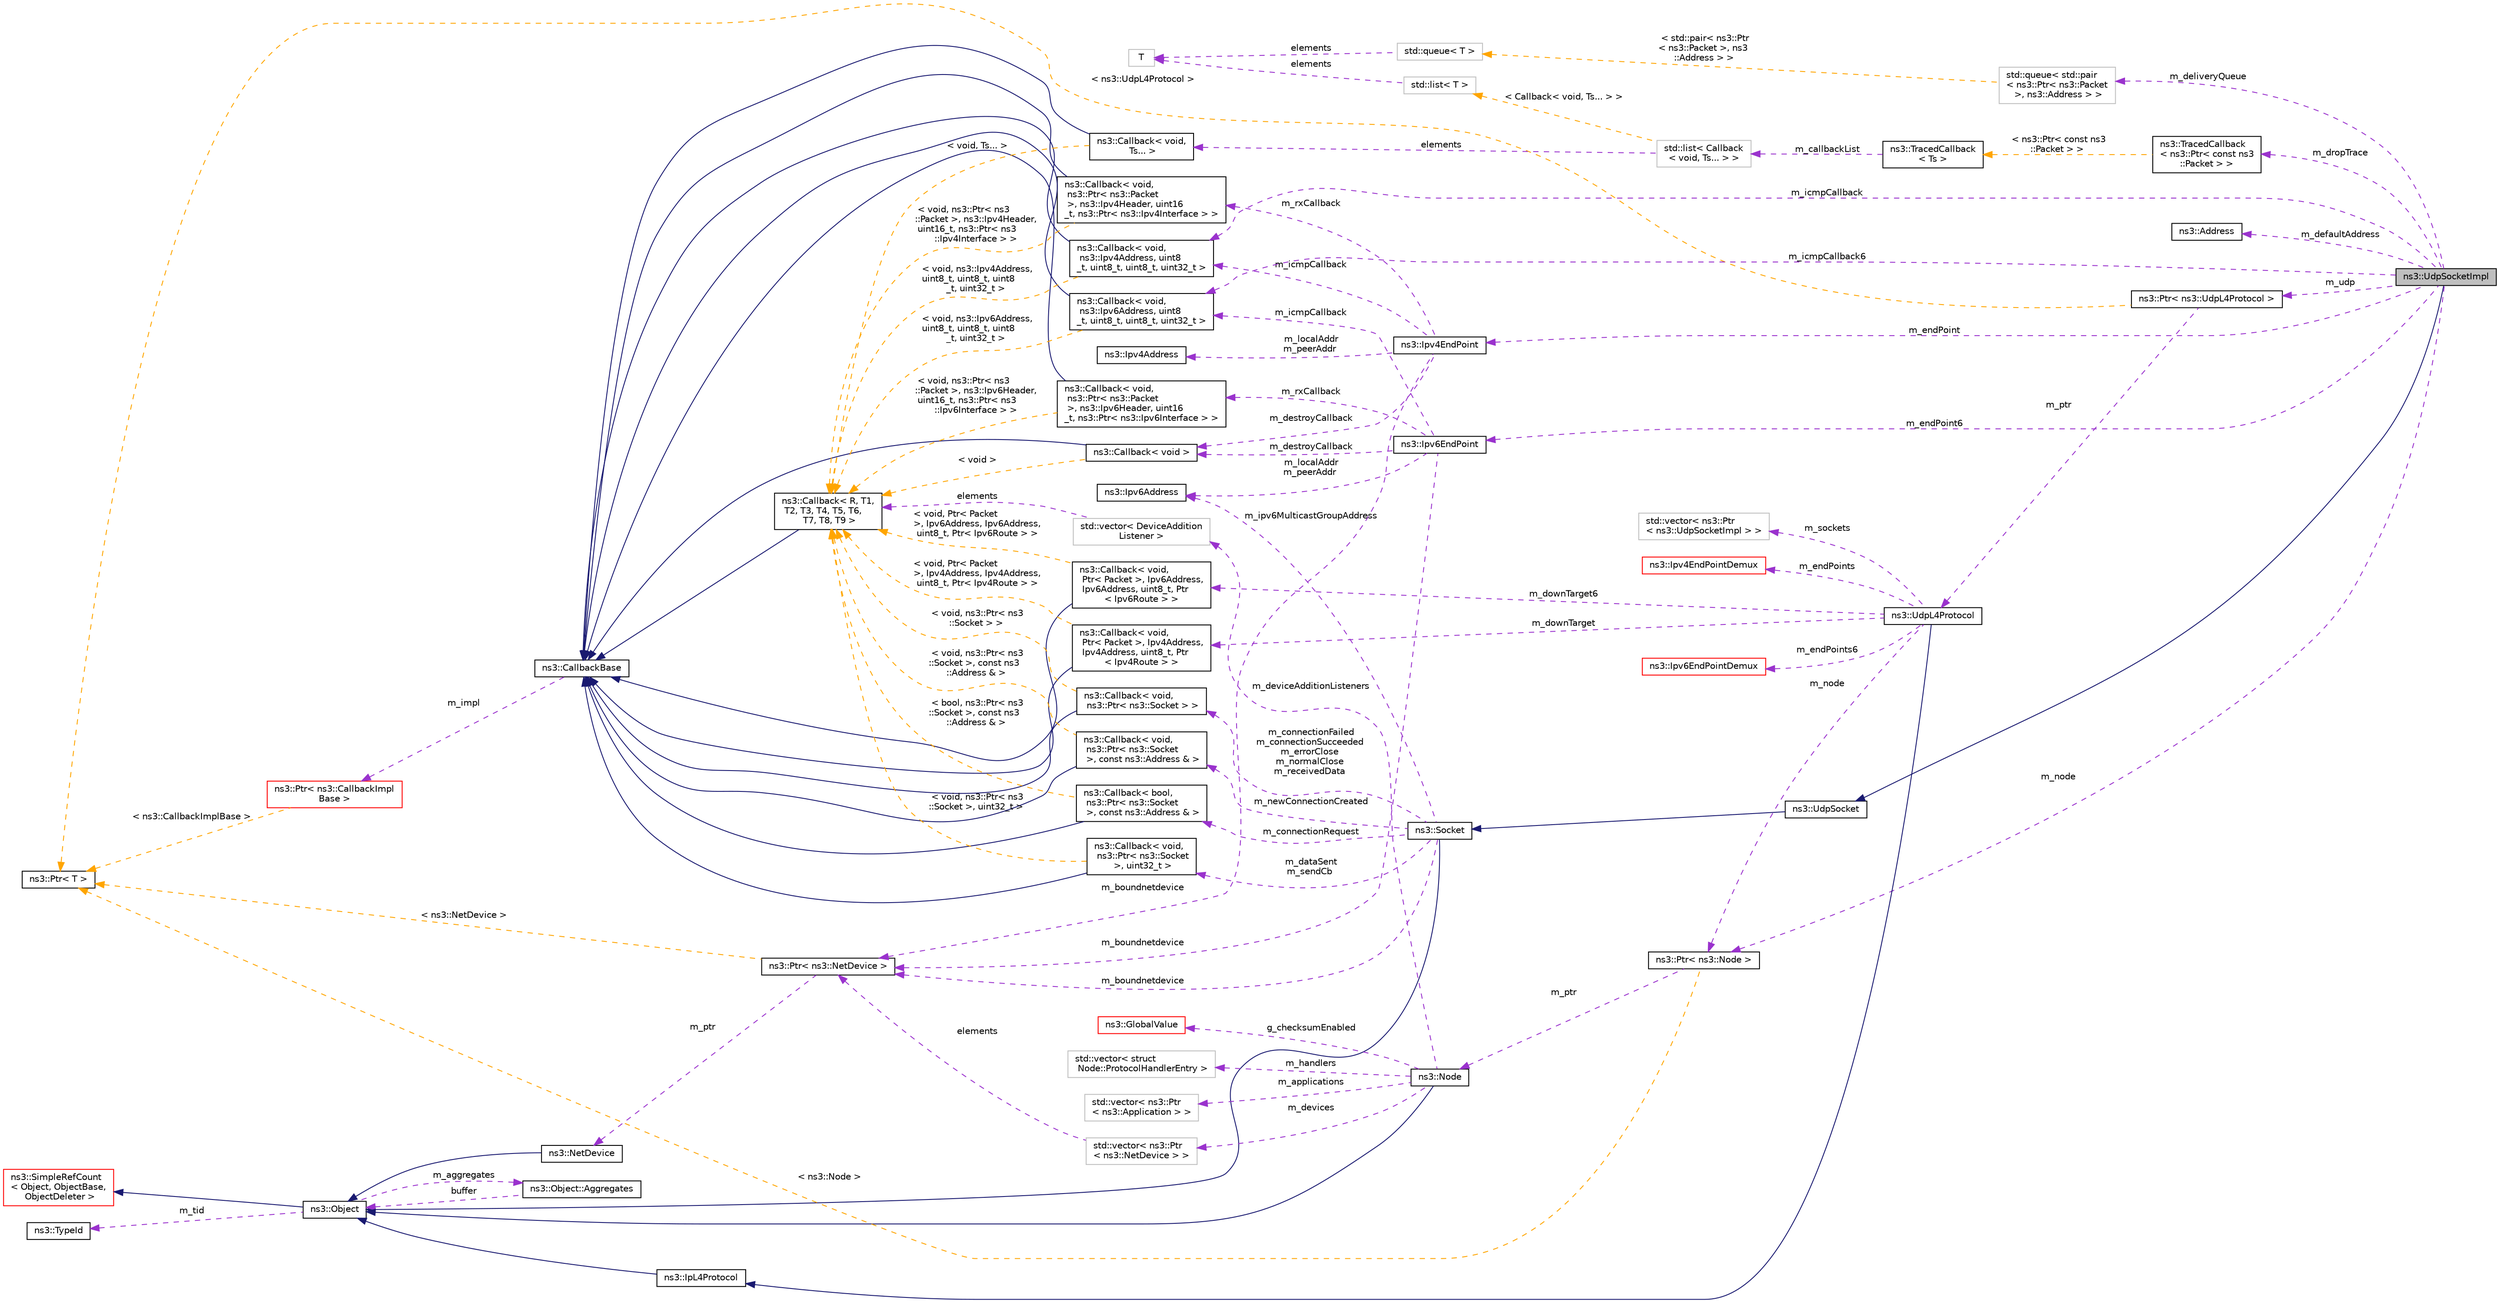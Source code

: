 digraph "ns3::UdpSocketImpl"
{
 // LATEX_PDF_SIZE
  edge [fontname="Helvetica",fontsize="10",labelfontname="Helvetica",labelfontsize="10"];
  node [fontname="Helvetica",fontsize="10",shape=record];
  rankdir="LR";
  Node1 [label="ns3::UdpSocketImpl",height=0.2,width=0.4,color="black", fillcolor="grey75", style="filled", fontcolor="black",tooltip="A sockets interface to UDP."];
  Node2 -> Node1 [dir="back",color="midnightblue",fontsize="10",style="solid",fontname="Helvetica"];
  Node2 [label="ns3::UdpSocket",height=0.2,width=0.4,color="black", fillcolor="white", style="filled",URL="$classns3_1_1_udp_socket.html",tooltip="(abstract) base class of all UdpSockets"];
  Node3 -> Node2 [dir="back",color="midnightblue",fontsize="10",style="solid",fontname="Helvetica"];
  Node3 [label="ns3::Socket",height=0.2,width=0.4,color="black", fillcolor="white", style="filled",URL="$classns3_1_1_socket.html",tooltip="A low-level Socket API based loosely on the BSD Socket API."];
  Node4 -> Node3 [dir="back",color="midnightblue",fontsize="10",style="solid",fontname="Helvetica"];
  Node4 [label="ns3::Object",height=0.2,width=0.4,color="black", fillcolor="white", style="filled",URL="$classns3_1_1_object.html",tooltip="A base class which provides memory management and object aggregation."];
  Node5 -> Node4 [dir="back",color="midnightblue",fontsize="10",style="solid",fontname="Helvetica"];
  Node5 [label="ns3::SimpleRefCount\l\< Object, ObjectBase,\l ObjectDeleter \>",height=0.2,width=0.4,color="red", fillcolor="white", style="filled",URL="$classns3_1_1_simple_ref_count.html",tooltip=" "];
  Node9 -> Node4 [dir="back",color="darkorchid3",fontsize="10",style="dashed",label=" m_tid" ,fontname="Helvetica"];
  Node9 [label="ns3::TypeId",height=0.2,width=0.4,color="black", fillcolor="white", style="filled",URL="$classns3_1_1_type_id.html",tooltip="a unique identifier for an interface."];
  Node10 -> Node4 [dir="back",color="darkorchid3",fontsize="10",style="dashed",label=" m_aggregates" ,fontname="Helvetica"];
  Node10 [label="ns3::Object::Aggregates",height=0.2,width=0.4,color="black", fillcolor="white", style="filled",URL="$structns3_1_1_object_1_1_aggregates.html",tooltip="The list of Objects aggregated to this one."];
  Node4 -> Node10 [dir="back",color="darkorchid3",fontsize="10",style="dashed",label=" buffer" ,fontname="Helvetica"];
  Node11 -> Node3 [dir="back",color="darkorchid3",fontsize="10",style="dashed",label=" m_boundnetdevice" ,fontname="Helvetica"];
  Node11 [label="ns3::Ptr\< ns3::NetDevice \>",height=0.2,width=0.4,color="black", fillcolor="white", style="filled",URL="$classns3_1_1_ptr.html",tooltip=" "];
  Node12 -> Node11 [dir="back",color="darkorchid3",fontsize="10",style="dashed",label=" m_ptr" ,fontname="Helvetica"];
  Node12 [label="ns3::NetDevice",height=0.2,width=0.4,color="black", fillcolor="white", style="filled",URL="$classns3_1_1_net_device.html",tooltip="Network layer to device interface."];
  Node4 -> Node12 [dir="back",color="midnightblue",fontsize="10",style="solid",fontname="Helvetica"];
  Node13 -> Node11 [dir="back",color="orange",fontsize="10",style="dashed",label=" \< ns3::NetDevice \>" ,fontname="Helvetica"];
  Node13 [label="ns3::Ptr\< T \>",height=0.2,width=0.4,color="black", fillcolor="white", style="filled",URL="$classns3_1_1_ptr.html",tooltip="Smart pointer class similar to boost::intrusive_ptr."];
  Node14 -> Node3 [dir="back",color="darkorchid3",fontsize="10",style="dashed",label=" m_ipv6MulticastGroupAddress" ,fontname="Helvetica"];
  Node14 [label="ns3::Ipv6Address",height=0.2,width=0.4,color="black", fillcolor="white", style="filled",URL="$classns3_1_1_ipv6_address.html",tooltip="Describes an IPv6 address."];
  Node15 -> Node3 [dir="back",color="darkorchid3",fontsize="10",style="dashed",label=" m_newConnectionCreated" ,fontname="Helvetica"];
  Node15 [label="ns3::Callback\< void,\l ns3::Ptr\< ns3::Socket\l \>, const ns3::Address & \>",height=0.2,width=0.4,color="black", fillcolor="white", style="filled",URL="$classns3_1_1_callback.html",tooltip=" "];
  Node16 -> Node15 [dir="back",color="midnightblue",fontsize="10",style="solid",fontname="Helvetica"];
  Node16 [label="ns3::CallbackBase",height=0.2,width=0.4,color="black", fillcolor="white", style="filled",URL="$classns3_1_1_callback_base.html",tooltip="Base class for Callback class."];
  Node17 -> Node16 [dir="back",color="darkorchid3",fontsize="10",style="dashed",label=" m_impl" ,fontname="Helvetica"];
  Node17 [label="ns3::Ptr\< ns3::CallbackImpl\lBase \>",height=0.2,width=0.4,color="red", fillcolor="white", style="filled",URL="$classns3_1_1_ptr.html",tooltip=" "];
  Node13 -> Node17 [dir="back",color="orange",fontsize="10",style="dashed",label=" \< ns3::CallbackImplBase \>" ,fontname="Helvetica"];
  Node20 -> Node15 [dir="back",color="orange",fontsize="10",style="dashed",label=" \< void, ns3::Ptr\< ns3\l::Socket \>, const ns3\l::Address & \>" ,fontname="Helvetica"];
  Node20 [label="ns3::Callback\< R, T1,\l T2, T3, T4, T5, T6,\l T7, T8, T9 \>",height=0.2,width=0.4,color="black", fillcolor="white", style="filled",URL="$classns3_1_1_callback.html",tooltip="Callback template class."];
  Node16 -> Node20 [dir="back",color="midnightblue",fontsize="10",style="solid",fontname="Helvetica"];
  Node21 -> Node3 [dir="back",color="darkorchid3",fontsize="10",style="dashed",label=" m_dataSent\nm_sendCb" ,fontname="Helvetica"];
  Node21 [label="ns3::Callback\< void,\l ns3::Ptr\< ns3::Socket\l \>, uint32_t \>",height=0.2,width=0.4,color="black", fillcolor="white", style="filled",URL="$classns3_1_1_callback.html",tooltip=" "];
  Node16 -> Node21 [dir="back",color="midnightblue",fontsize="10",style="solid",fontname="Helvetica"];
  Node20 -> Node21 [dir="back",color="orange",fontsize="10",style="dashed",label=" \< void, ns3::Ptr\< ns3\l::Socket \>, uint32_t \>" ,fontname="Helvetica"];
  Node22 -> Node3 [dir="back",color="darkorchid3",fontsize="10",style="dashed",label=" m_connectionFailed\nm_connectionSucceeded\nm_errorClose\nm_normalClose\nm_receivedData" ,fontname="Helvetica"];
  Node22 [label="ns3::Callback\< void,\l ns3::Ptr\< ns3::Socket \> \>",height=0.2,width=0.4,color="black", fillcolor="white", style="filled",URL="$classns3_1_1_callback.html",tooltip=" "];
  Node16 -> Node22 [dir="back",color="midnightblue",fontsize="10",style="solid",fontname="Helvetica"];
  Node20 -> Node22 [dir="back",color="orange",fontsize="10",style="dashed",label=" \< void, ns3::Ptr\< ns3\l::Socket \> \>" ,fontname="Helvetica"];
  Node23 -> Node3 [dir="back",color="darkorchid3",fontsize="10",style="dashed",label=" m_connectionRequest" ,fontname="Helvetica"];
  Node23 [label="ns3::Callback\< bool,\l ns3::Ptr\< ns3::Socket\l \>, const ns3::Address & \>",height=0.2,width=0.4,color="black", fillcolor="white", style="filled",URL="$classns3_1_1_callback.html",tooltip=" "];
  Node16 -> Node23 [dir="back",color="midnightblue",fontsize="10",style="solid",fontname="Helvetica"];
  Node20 -> Node23 [dir="back",color="orange",fontsize="10",style="dashed",label=" \< bool, ns3::Ptr\< ns3\l::Socket \>, const ns3\l::Address & \>" ,fontname="Helvetica"];
  Node24 -> Node1 [dir="back",color="darkorchid3",fontsize="10",style="dashed",label=" m_dropTrace" ,fontname="Helvetica"];
  Node24 [label="ns3::TracedCallback\l\< ns3::Ptr\< const ns3\l::Packet \> \>",height=0.2,width=0.4,color="black", fillcolor="white", style="filled",URL="$classns3_1_1_traced_callback.html",tooltip=" "];
  Node25 -> Node24 [dir="back",color="orange",fontsize="10",style="dashed",label=" \< ns3::Ptr\< const ns3\l::Packet \> \>" ,fontname="Helvetica"];
  Node25 [label="ns3::TracedCallback\l\< Ts \>",height=0.2,width=0.4,color="black", fillcolor="white", style="filled",URL="$classns3_1_1_traced_callback.html",tooltip="Forward calls to a chain of Callback."];
  Node26 -> Node25 [dir="back",color="darkorchid3",fontsize="10",style="dashed",label=" m_callbackList" ,fontname="Helvetica"];
  Node26 [label="std::list\< Callback\l\< void, Ts... \> \>",height=0.2,width=0.4,color="grey75", fillcolor="white", style="filled",tooltip=" "];
  Node27 -> Node26 [dir="back",color="darkorchid3",fontsize="10",style="dashed",label=" elements" ,fontname="Helvetica"];
  Node27 [label="ns3::Callback\< void,\l Ts... \>",height=0.2,width=0.4,color="black", fillcolor="white", style="filled",URL="$classns3_1_1_callback.html",tooltip=" "];
  Node16 -> Node27 [dir="back",color="midnightblue",fontsize="10",style="solid",fontname="Helvetica"];
  Node20 -> Node27 [dir="back",color="orange",fontsize="10",style="dashed",label=" \< void, Ts... \>" ,fontname="Helvetica"];
  Node28 -> Node26 [dir="back",color="orange",fontsize="10",style="dashed",label=" \< Callback\< void, Ts... \> \>" ,fontname="Helvetica"];
  Node28 [label="std::list\< T \>",height=0.2,width=0.4,color="grey75", fillcolor="white", style="filled",tooltip=" "];
  Node29 -> Node28 [dir="back",color="darkorchid3",fontsize="10",style="dashed",label=" elements" ,fontname="Helvetica"];
  Node29 [label="T",height=0.2,width=0.4,color="grey75", fillcolor="white", style="filled",tooltip=" "];
  Node30 -> Node1 [dir="back",color="darkorchid3",fontsize="10",style="dashed",label=" m_icmpCallback" ,fontname="Helvetica"];
  Node30 [label="ns3::Callback\< void,\l ns3::Ipv4Address, uint8\l_t, uint8_t, uint8_t, uint32_t \>",height=0.2,width=0.4,color="black", fillcolor="white", style="filled",URL="$classns3_1_1_callback.html",tooltip=" "];
  Node16 -> Node30 [dir="back",color="midnightblue",fontsize="10",style="solid",fontname="Helvetica"];
  Node20 -> Node30 [dir="back",color="orange",fontsize="10",style="dashed",label=" \< void, ns3::Ipv4Address,\l uint8_t, uint8_t, uint8\l_t, uint32_t \>" ,fontname="Helvetica"];
  Node31 -> Node1 [dir="back",color="darkorchid3",fontsize="10",style="dashed",label=" m_defaultAddress" ,fontname="Helvetica"];
  Node31 [label="ns3::Address",height=0.2,width=0.4,color="black", fillcolor="white", style="filled",URL="$classns3_1_1_address.html",tooltip="a polymophic address class"];
  Node32 -> Node1 [dir="back",color="darkorchid3",fontsize="10",style="dashed",label=" m_node" ,fontname="Helvetica"];
  Node32 [label="ns3::Ptr\< ns3::Node \>",height=0.2,width=0.4,color="black", fillcolor="white", style="filled",URL="$classns3_1_1_ptr.html",tooltip=" "];
  Node33 -> Node32 [dir="back",color="darkorchid3",fontsize="10",style="dashed",label=" m_ptr" ,fontname="Helvetica"];
  Node33 [label="ns3::Node",height=0.2,width=0.4,color="black", fillcolor="white", style="filled",URL="$classns3_1_1_node.html",tooltip="A network Node."];
  Node4 -> Node33 [dir="back",color="midnightblue",fontsize="10",style="solid",fontname="Helvetica"];
  Node34 -> Node33 [dir="back",color="darkorchid3",fontsize="10",style="dashed",label=" m_applications" ,fontname="Helvetica"];
  Node34 [label="std::vector\< ns3::Ptr\l\< ns3::Application \> \>",height=0.2,width=0.4,color="grey75", fillcolor="white", style="filled",tooltip=" "];
  Node45 -> Node33 [dir="back",color="darkorchid3",fontsize="10",style="dashed",label=" m_devices" ,fontname="Helvetica"];
  Node45 [label="std::vector\< ns3::Ptr\l\< ns3::NetDevice \> \>",height=0.2,width=0.4,color="grey75", fillcolor="white", style="filled",tooltip=" "];
  Node11 -> Node45 [dir="back",color="darkorchid3",fontsize="10",style="dashed",label=" elements" ,fontname="Helvetica"];
  Node46 -> Node33 [dir="back",color="darkorchid3",fontsize="10",style="dashed",label=" g_checksumEnabled" ,fontname="Helvetica"];
  Node46 [label="ns3::GlobalValue",height=0.2,width=0.4,color="red", fillcolor="white", style="filled",URL="$classns3_1_1_global_value.html",tooltip="Hold a so-called 'global value'."];
  Node55 -> Node33 [dir="back",color="darkorchid3",fontsize="10",style="dashed",label=" m_handlers" ,fontname="Helvetica"];
  Node55 [label="std::vector\< struct\l Node::ProtocolHandlerEntry \>",height=0.2,width=0.4,color="grey75", fillcolor="white", style="filled",tooltip=" "];
  Node58 -> Node33 [dir="back",color="darkorchid3",fontsize="10",style="dashed",label=" m_deviceAdditionListeners" ,fontname="Helvetica"];
  Node58 [label="std::vector\< DeviceAddition\lListener \>",height=0.2,width=0.4,color="grey75", fillcolor="white", style="filled",tooltip=" "];
  Node20 -> Node58 [dir="back",color="darkorchid3",fontsize="10",style="dashed",label=" elements" ,fontname="Helvetica"];
  Node13 -> Node32 [dir="back",color="orange",fontsize="10",style="dashed",label=" \< ns3::Node \>" ,fontname="Helvetica"];
  Node59 -> Node1 [dir="back",color="darkorchid3",fontsize="10",style="dashed",label=" m_deliveryQueue" ,fontname="Helvetica"];
  Node59 [label="std::queue\< std::pair\l\< ns3::Ptr\< ns3::Packet\l \>, ns3::Address \> \>",height=0.2,width=0.4,color="grey75", fillcolor="white", style="filled",tooltip=" "];
  Node60 -> Node59 [dir="back",color="orange",fontsize="10",style="dashed",label=" \< std::pair\< ns3::Ptr\l\< ns3::Packet \>, ns3\l::Address \> \>" ,fontname="Helvetica"];
  Node60 [label="std::queue\< T \>",height=0.2,width=0.4,color="grey75", fillcolor="white", style="filled",tooltip=" "];
  Node29 -> Node60 [dir="back",color="darkorchid3",fontsize="10",style="dashed",label=" elements" ,fontname="Helvetica"];
  Node61 -> Node1 [dir="back",color="darkorchid3",fontsize="10",style="dashed",label=" m_udp" ,fontname="Helvetica"];
  Node61 [label="ns3::Ptr\< ns3::UdpL4Protocol \>",height=0.2,width=0.4,color="black", fillcolor="white", style="filled",URL="$classns3_1_1_ptr.html",tooltip=" "];
  Node62 -> Node61 [dir="back",color="darkorchid3",fontsize="10",style="dashed",label=" m_ptr" ,fontname="Helvetica"];
  Node62 [label="ns3::UdpL4Protocol",height=0.2,width=0.4,color="black", fillcolor="white", style="filled",URL="$classns3_1_1_udp_l4_protocol.html",tooltip="Implementation of the UDP protocol."];
  Node63 -> Node62 [dir="back",color="midnightblue",fontsize="10",style="solid",fontname="Helvetica"];
  Node63 [label="ns3::IpL4Protocol",height=0.2,width=0.4,color="black", fillcolor="white", style="filled",URL="$classns3_1_1_ip_l4_protocol.html",tooltip="L4 Protocol abstract base class."];
  Node4 -> Node63 [dir="back",color="midnightblue",fontsize="10",style="solid",fontname="Helvetica"];
  Node64 -> Node62 [dir="back",color="darkorchid3",fontsize="10",style="dashed",label=" m_endPoints6" ,fontname="Helvetica"];
  Node64 [label="ns3::Ipv6EndPointDemux",height=0.2,width=0.4,color="red", fillcolor="white", style="filled",URL="$classns3_1_1_ipv6_end_point_demux.html",tooltip="Demultiplexer for end points."];
  Node70 -> Node62 [dir="back",color="darkorchid3",fontsize="10",style="dashed",label=" m_downTarget6" ,fontname="Helvetica"];
  Node70 [label="ns3::Callback\< void,\l Ptr\< Packet \>, Ipv6Address,\l Ipv6Address, uint8_t, Ptr\l\< Ipv6Route \> \>",height=0.2,width=0.4,color="black", fillcolor="white", style="filled",URL="$classns3_1_1_callback.html",tooltip=" "];
  Node16 -> Node70 [dir="back",color="midnightblue",fontsize="10",style="solid",fontname="Helvetica"];
  Node20 -> Node70 [dir="back",color="orange",fontsize="10",style="dashed",label=" \< void, Ptr\< Packet\l \>, Ipv6Address, Ipv6Address,\l uint8_t, Ptr\< Ipv6Route \> \>" ,fontname="Helvetica"];
  Node32 -> Node62 [dir="back",color="darkorchid3",fontsize="10",style="dashed",label=" m_node" ,fontname="Helvetica"];
  Node71 -> Node62 [dir="back",color="darkorchid3",fontsize="10",style="dashed",label=" m_downTarget" ,fontname="Helvetica"];
  Node71 [label="ns3::Callback\< void,\l Ptr\< Packet \>, Ipv4Address,\l Ipv4Address, uint8_t, Ptr\l\< Ipv4Route \> \>",height=0.2,width=0.4,color="black", fillcolor="white", style="filled",URL="$classns3_1_1_callback.html",tooltip=" "];
  Node16 -> Node71 [dir="back",color="midnightblue",fontsize="10",style="solid",fontname="Helvetica"];
  Node20 -> Node71 [dir="back",color="orange",fontsize="10",style="dashed",label=" \< void, Ptr\< Packet\l \>, Ipv4Address, Ipv4Address,\l uint8_t, Ptr\< Ipv4Route \> \>" ,fontname="Helvetica"];
  Node72 -> Node62 [dir="back",color="darkorchid3",fontsize="10",style="dashed",label=" m_endPoints" ,fontname="Helvetica"];
  Node72 [label="ns3::Ipv4EndPointDemux",height=0.2,width=0.4,color="red", fillcolor="white", style="filled",URL="$classns3_1_1_ipv4_end_point_demux.html",tooltip="Demultiplexes packets to various transport layer endpoints."];
  Node77 -> Node62 [dir="back",color="darkorchid3",fontsize="10",style="dashed",label=" m_sockets" ,fontname="Helvetica"];
  Node77 [label="std::vector\< ns3::Ptr\l\< ns3::UdpSocketImpl \> \>",height=0.2,width=0.4,color="grey75", fillcolor="white", style="filled",tooltip=" "];
  Node13 -> Node61 [dir="back",color="orange",fontsize="10",style="dashed",label=" \< ns3::UdpL4Protocol \>" ,fontname="Helvetica"];
  Node74 -> Node1 [dir="back",color="darkorchid3",fontsize="10",style="dashed",label=" m_endPoint" ,fontname="Helvetica"];
  Node74 [label="ns3::Ipv4EndPoint",height=0.2,width=0.4,color="black", fillcolor="white", style="filled",URL="$classns3_1_1_ipv4_end_point.html",tooltip="A representation of an internet endpoint/connection."];
  Node30 -> Node74 [dir="back",color="darkorchid3",fontsize="10",style="dashed",label=" m_icmpCallback" ,fontname="Helvetica"];
  Node75 -> Node74 [dir="back",color="darkorchid3",fontsize="10",style="dashed",label=" m_rxCallback" ,fontname="Helvetica"];
  Node75 [label="ns3::Callback\< void,\l ns3::Ptr\< ns3::Packet\l \>, ns3::Ipv4Header, uint16\l_t, ns3::Ptr\< ns3::Ipv4Interface \> \>",height=0.2,width=0.4,color="black", fillcolor="white", style="filled",URL="$classns3_1_1_callback.html",tooltip=" "];
  Node16 -> Node75 [dir="back",color="midnightblue",fontsize="10",style="solid",fontname="Helvetica"];
  Node20 -> Node75 [dir="back",color="orange",fontsize="10",style="dashed",label=" \< void, ns3::Ptr\< ns3\l::Packet \>, ns3::Ipv4Header,\l uint16_t, ns3::Ptr\< ns3\l::Ipv4Interface \> \>" ,fontname="Helvetica"];
  Node11 -> Node74 [dir="back",color="darkorchid3",fontsize="10",style="dashed",label=" m_boundnetdevice" ,fontname="Helvetica"];
  Node68 -> Node74 [dir="back",color="darkorchid3",fontsize="10",style="dashed",label=" m_destroyCallback" ,fontname="Helvetica"];
  Node68 [label="ns3::Callback\< void \>",height=0.2,width=0.4,color="black", fillcolor="white", style="filled",URL="$classns3_1_1_callback.html",tooltip=" "];
  Node16 -> Node68 [dir="back",color="midnightblue",fontsize="10",style="solid",fontname="Helvetica"];
  Node20 -> Node68 [dir="back",color="orange",fontsize="10",style="dashed",label=" \< void \>" ,fontname="Helvetica"];
  Node76 -> Node74 [dir="back",color="darkorchid3",fontsize="10",style="dashed",label=" m_localAddr\nm_peerAddr" ,fontname="Helvetica"];
  Node76 [label="ns3::Ipv4Address",height=0.2,width=0.4,color="black", fillcolor="white", style="filled",URL="$classns3_1_1_ipv4_address.html",tooltip="Ipv4 addresses are stored in host order in this class."];
  Node69 -> Node1 [dir="back",color="darkorchid3",fontsize="10",style="dashed",label=" m_icmpCallback6" ,fontname="Helvetica"];
  Node69 [label="ns3::Callback\< void,\l ns3::Ipv6Address, uint8\l_t, uint8_t, uint8_t, uint32_t \>",height=0.2,width=0.4,color="black", fillcolor="white", style="filled",URL="$classns3_1_1_callback.html",tooltip=" "];
  Node16 -> Node69 [dir="back",color="midnightblue",fontsize="10",style="solid",fontname="Helvetica"];
  Node20 -> Node69 [dir="back",color="orange",fontsize="10",style="dashed",label=" \< void, ns3::Ipv6Address,\l uint8_t, uint8_t, uint8\l_t, uint32_t \>" ,fontname="Helvetica"];
  Node66 -> Node1 [dir="back",color="darkorchid3",fontsize="10",style="dashed",label=" m_endPoint6" ,fontname="Helvetica"];
  Node66 [label="ns3::Ipv6EndPoint",height=0.2,width=0.4,color="black", fillcolor="white", style="filled",URL="$classns3_1_1_ipv6_end_point.html",tooltip="A representation of an IPv6 endpoint/connection."];
  Node67 -> Node66 [dir="back",color="darkorchid3",fontsize="10",style="dashed",label=" m_rxCallback" ,fontname="Helvetica"];
  Node67 [label="ns3::Callback\< void,\l ns3::Ptr\< ns3::Packet\l \>, ns3::Ipv6Header, uint16\l_t, ns3::Ptr\< ns3::Ipv6Interface \> \>",height=0.2,width=0.4,color="black", fillcolor="white", style="filled",URL="$classns3_1_1_callback.html",tooltip=" "];
  Node16 -> Node67 [dir="back",color="midnightblue",fontsize="10",style="solid",fontname="Helvetica"];
  Node20 -> Node67 [dir="back",color="orange",fontsize="10",style="dashed",label=" \< void, ns3::Ptr\< ns3\l::Packet \>, ns3::Ipv6Header,\l uint16_t, ns3::Ptr\< ns3\l::Ipv6Interface \> \>" ,fontname="Helvetica"];
  Node11 -> Node66 [dir="back",color="darkorchid3",fontsize="10",style="dashed",label=" m_boundnetdevice" ,fontname="Helvetica"];
  Node14 -> Node66 [dir="back",color="darkorchid3",fontsize="10",style="dashed",label=" m_localAddr\nm_peerAddr" ,fontname="Helvetica"];
  Node68 -> Node66 [dir="back",color="darkorchid3",fontsize="10",style="dashed",label=" m_destroyCallback" ,fontname="Helvetica"];
  Node69 -> Node66 [dir="back",color="darkorchid3",fontsize="10",style="dashed",label=" m_icmpCallback" ,fontname="Helvetica"];
}
